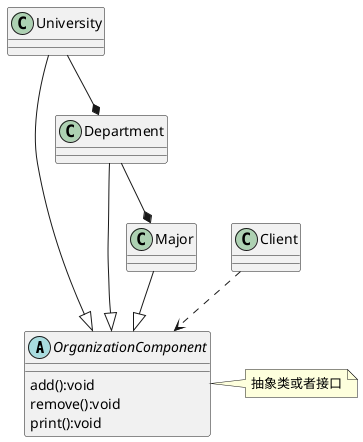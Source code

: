 @startuml

abstract class OrganizationComponent{
    add():void
    remove():void
    print():void
}
note right:抽象类或者接口

class University
class Department
class Major
class Client

Department --|> OrganizationComponent
University --|> OrganizationComponent
Major --|> OrganizationComponent

University --* Department
Department --* Major
Client ..> OrganizationComponent

@enduml